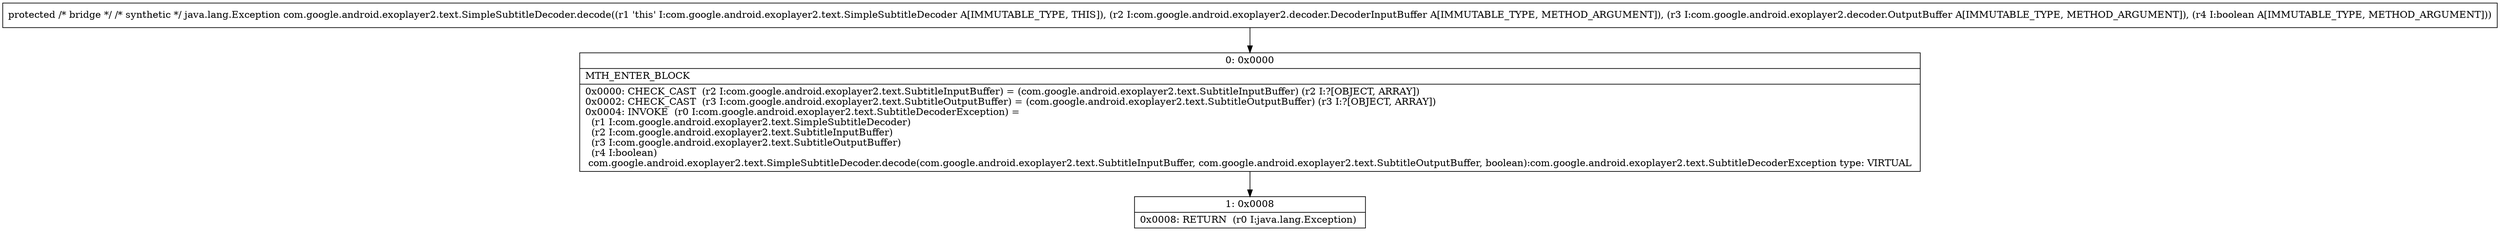 digraph "CFG forcom.google.android.exoplayer2.text.SimpleSubtitleDecoder.decode(Lcom\/google\/android\/exoplayer2\/decoder\/DecoderInputBuffer;Lcom\/google\/android\/exoplayer2\/decoder\/OutputBuffer;Z)Ljava\/lang\/Exception;" {
Node_0 [shape=record,label="{0\:\ 0x0000|MTH_ENTER_BLOCK\l|0x0000: CHECK_CAST  (r2 I:com.google.android.exoplayer2.text.SubtitleInputBuffer) = (com.google.android.exoplayer2.text.SubtitleInputBuffer) (r2 I:?[OBJECT, ARRAY]) \l0x0002: CHECK_CAST  (r3 I:com.google.android.exoplayer2.text.SubtitleOutputBuffer) = (com.google.android.exoplayer2.text.SubtitleOutputBuffer) (r3 I:?[OBJECT, ARRAY]) \l0x0004: INVOKE  (r0 I:com.google.android.exoplayer2.text.SubtitleDecoderException) = \l  (r1 I:com.google.android.exoplayer2.text.SimpleSubtitleDecoder)\l  (r2 I:com.google.android.exoplayer2.text.SubtitleInputBuffer)\l  (r3 I:com.google.android.exoplayer2.text.SubtitleOutputBuffer)\l  (r4 I:boolean)\l com.google.android.exoplayer2.text.SimpleSubtitleDecoder.decode(com.google.android.exoplayer2.text.SubtitleInputBuffer, com.google.android.exoplayer2.text.SubtitleOutputBuffer, boolean):com.google.android.exoplayer2.text.SubtitleDecoderException type: VIRTUAL \l}"];
Node_1 [shape=record,label="{1\:\ 0x0008|0x0008: RETURN  (r0 I:java.lang.Exception) \l}"];
MethodNode[shape=record,label="{protected \/* bridge *\/ \/* synthetic *\/ java.lang.Exception com.google.android.exoplayer2.text.SimpleSubtitleDecoder.decode((r1 'this' I:com.google.android.exoplayer2.text.SimpleSubtitleDecoder A[IMMUTABLE_TYPE, THIS]), (r2 I:com.google.android.exoplayer2.decoder.DecoderInputBuffer A[IMMUTABLE_TYPE, METHOD_ARGUMENT]), (r3 I:com.google.android.exoplayer2.decoder.OutputBuffer A[IMMUTABLE_TYPE, METHOD_ARGUMENT]), (r4 I:boolean A[IMMUTABLE_TYPE, METHOD_ARGUMENT])) }"];
MethodNode -> Node_0;
Node_0 -> Node_1;
}

